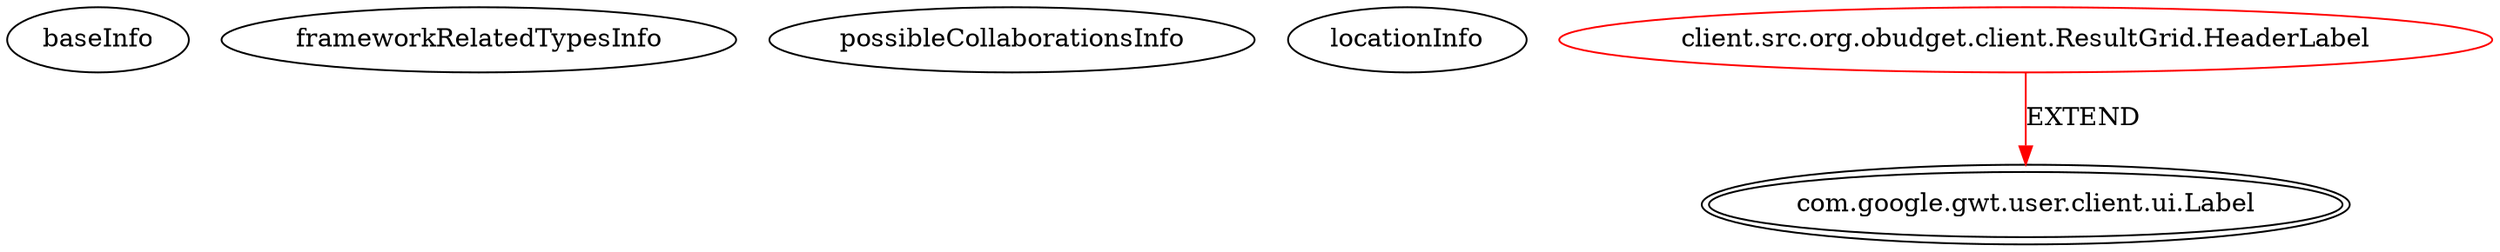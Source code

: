 digraph {
baseInfo[graphId=1163,category="extension_graph",isAnonymous=false,possibleRelation=false]
frameworkRelatedTypesInfo[0="com.google.gwt.user.client.ui.Label"]
possibleCollaborationsInfo[]
locationInfo[projectName="daonb-obudget",filePath="/daonb-obudget/obudget-master/src/client/src/org/obudget/client/ResultGrid.java",contextSignature="HeaderLabel",graphId="1163"]
0[label="client.src.org.obudget.client.ResultGrid.HeaderLabel",vertexType="ROOT_CLIENT_CLASS_DECLARATION",isFrameworkType=false,color=red]
1[label="com.google.gwt.user.client.ui.Label",vertexType="FRAMEWORK_CLASS_TYPE",isFrameworkType=true,peripheries=2]
0->1[label="EXTEND",color=red]
}
